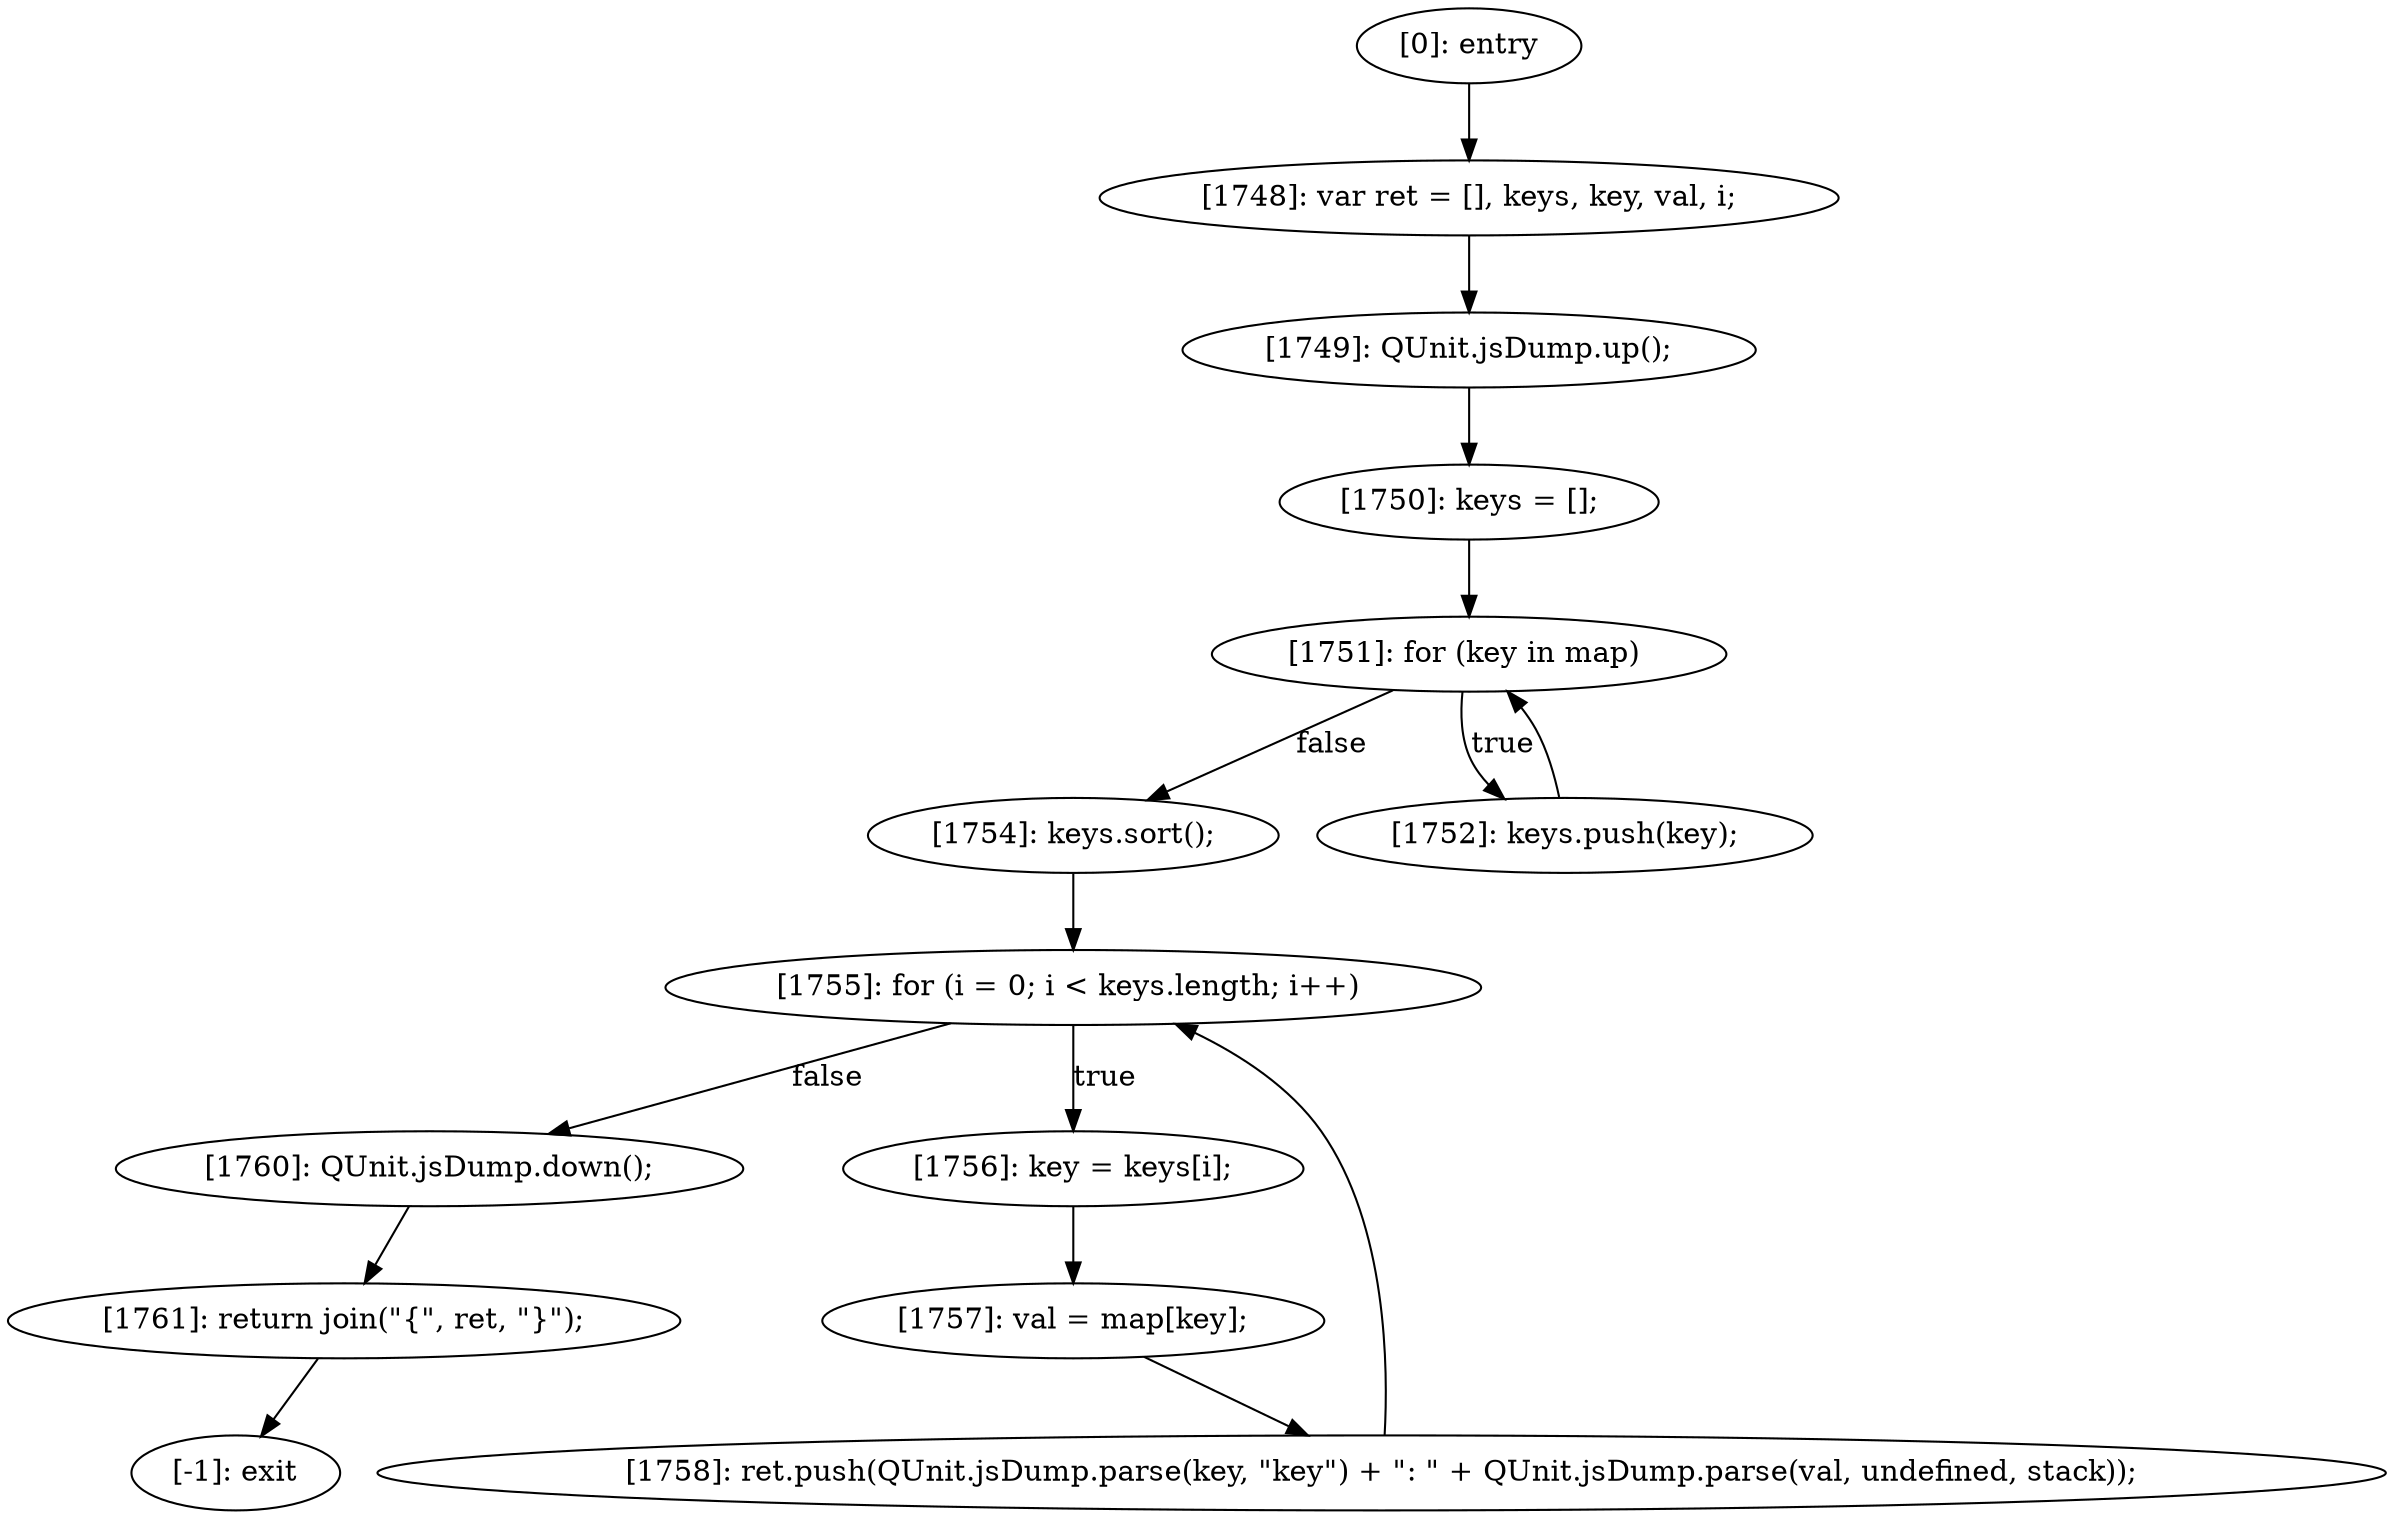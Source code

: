 digraph {
"0" [label="[1761]: return join(\"{\", ret, \"}\");\n"] 
"1" [label="[1750]: keys = [];\n"] 
"2" [label="[1760]: QUnit.jsDump.down();\n"] 
"3" [label="[1751]: for (key in map) "] 
"4" [label="[1756]: key = keys[i];\n"] 
"5" [label="[1749]: QUnit.jsDump.up();\n"] 
"6" [label="[0]: entry"] 
"7" [label="[-1]: exit"] 
"8" [label="[1748]: var ret = [], keys, key, val, i;\n"] 
"9" [label="[1755]: for (i = 0; i < keys.length; i++) "] 
"10" [label="[1754]: keys.sort();\n"] 
"11" [label="[1757]: val = map[key];\n"] 
"12" [label="[1758]: ret.push(QUnit.jsDump.parse(key, \"key\") + \": \" + QUnit.jsDump.parse(val, undefined, stack));\n"] 
"13" [label="[1752]: keys.push(key);\n"] 
"0" -> "7" [label=""] 
"1" -> "3" [label=""] 
"2" -> "0" [label=""] 
"3" -> "10" [label="false"] 
"3" -> "13" [label="true"] 
"4" -> "11" [label=""] 
"5" -> "1" [label=""] 
"6" -> "8" [label=""] 
"8" -> "5" [label=""] 
"9" -> "2" [label="false"] 
"9" -> "4" [label="true"] 
"10" -> "9" [label=""] 
"11" -> "12" [label=""] 
"12" -> "9" [label=""] 
"13" -> "3" [label=""] 
}
